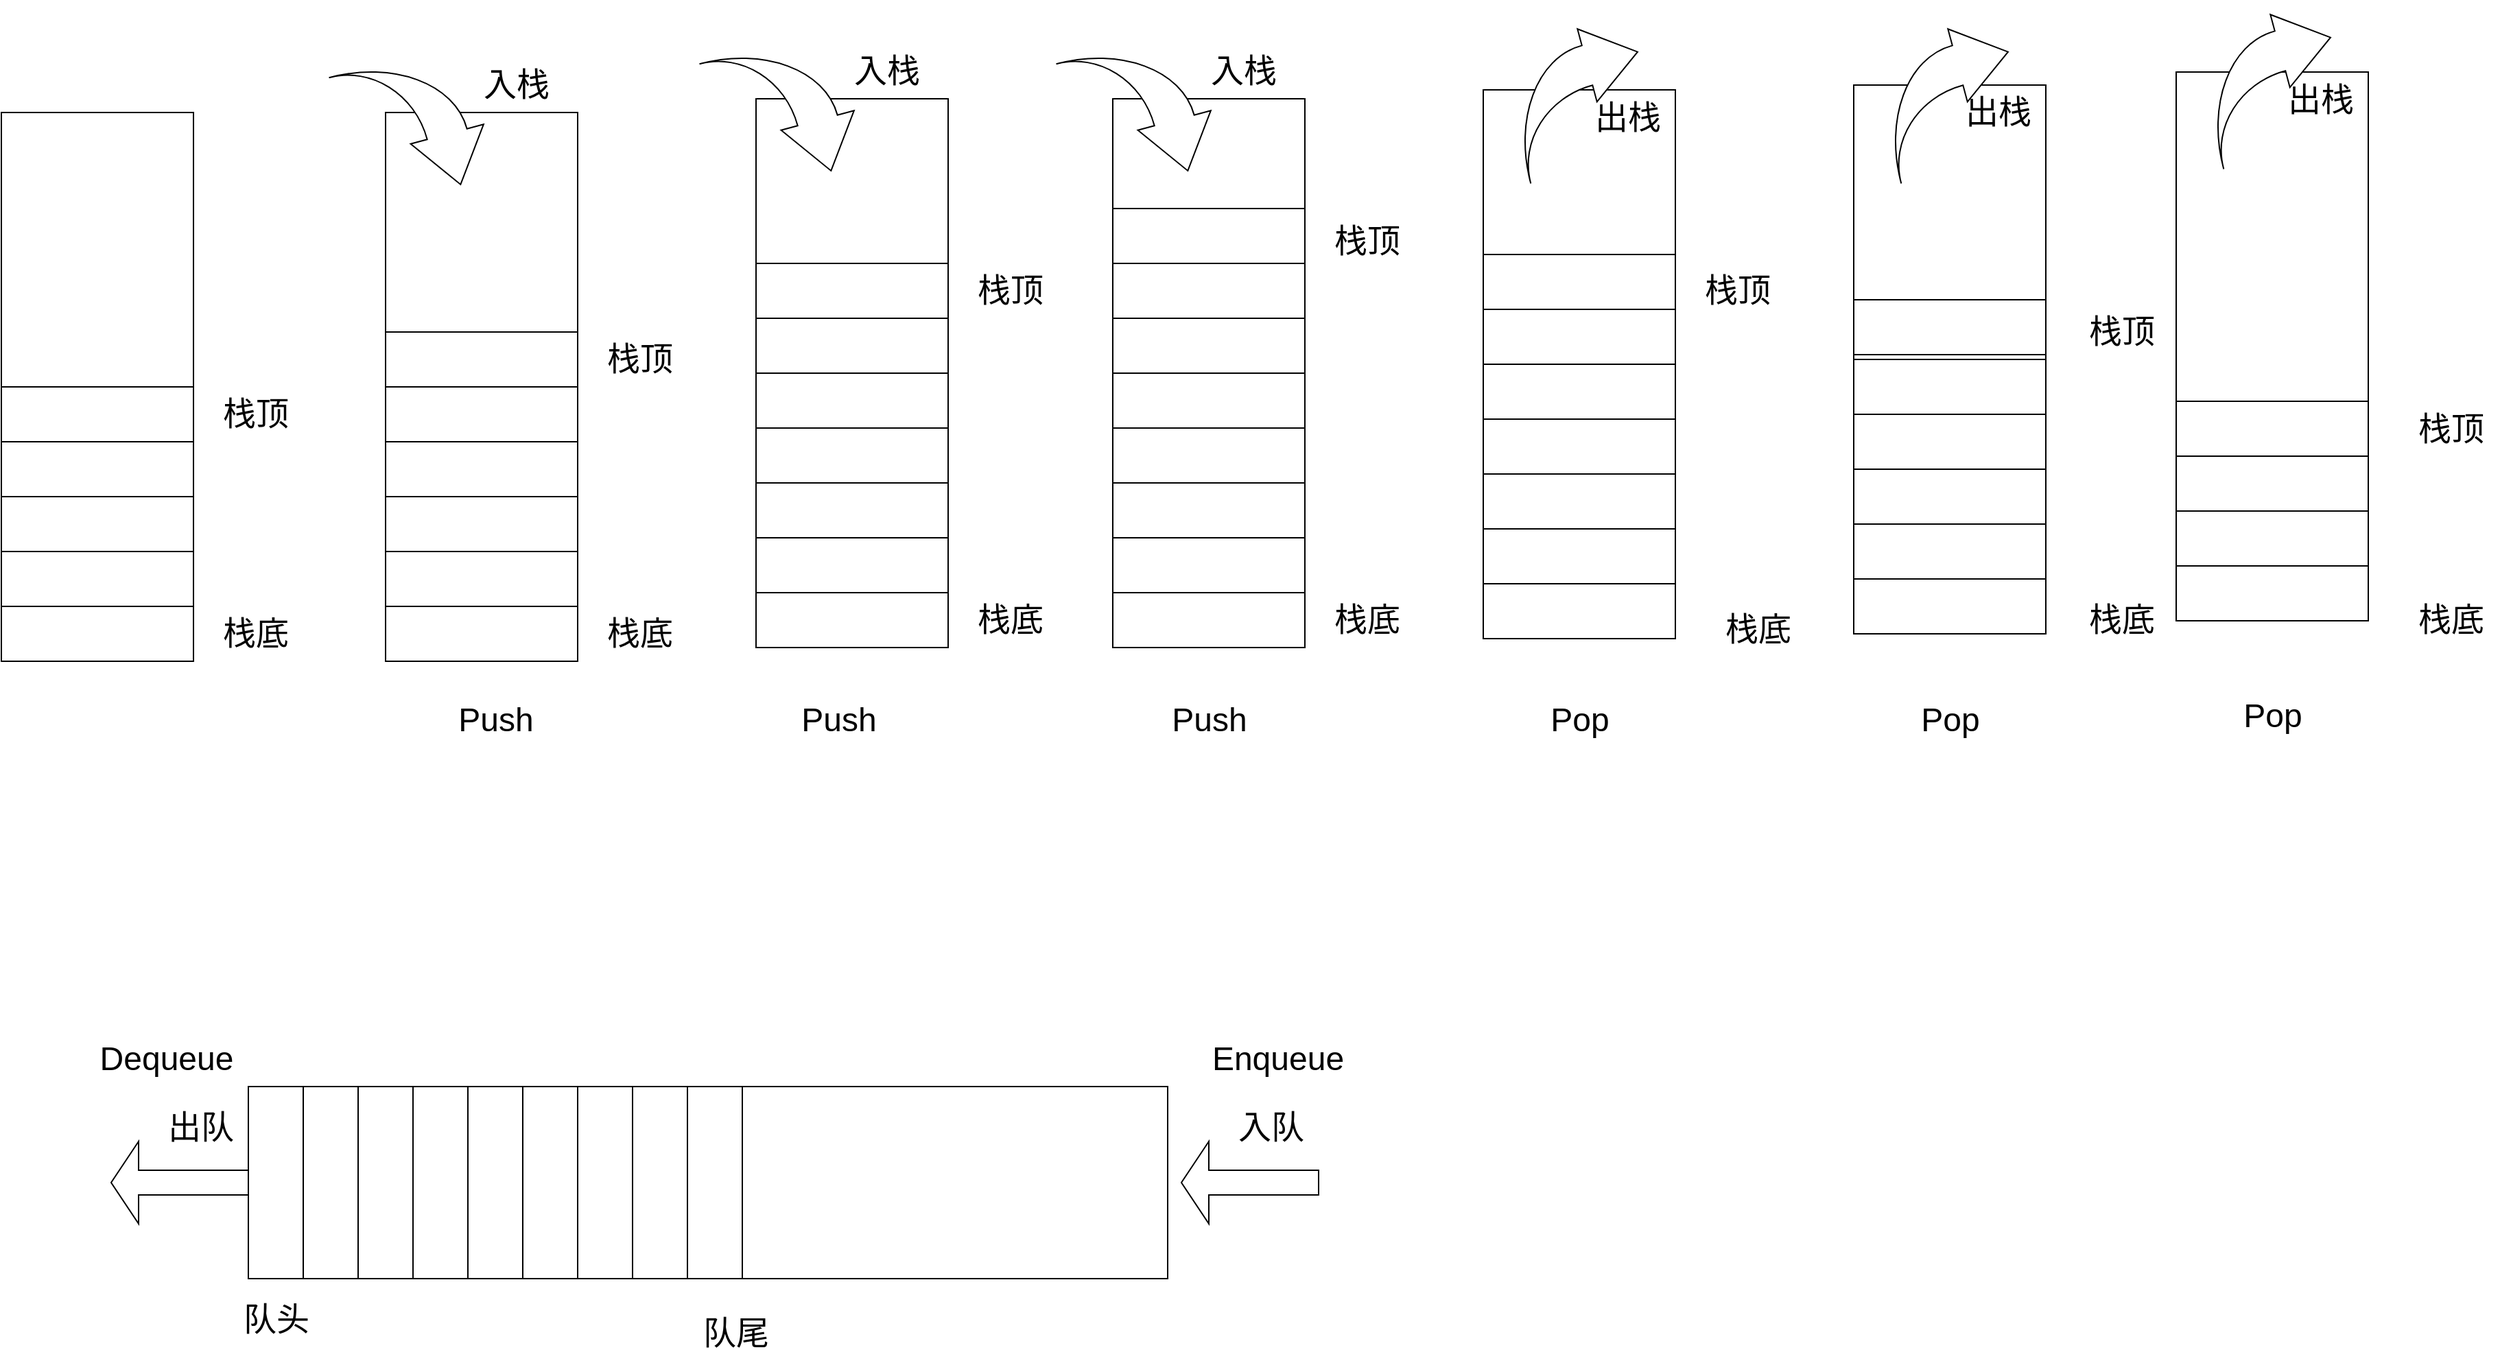 <mxfile version="24.2.5" type="device">
  <diagram name="第 1 页" id="BZMuGqoI7VH7rGd2U8c3">
    <mxGraphModel dx="1102" dy="810" grid="1" gridSize="10" guides="1" tooltips="1" connect="1" arrows="1" fold="1" page="1" pageScale="1" pageWidth="3300" pageHeight="4681" math="0" shadow="0">
      <root>
        <mxCell id="0" />
        <mxCell id="1" parent="0" />
        <mxCell id="l2PJl8eyPoyv5ziFQWxU-7" value="" style="rounded=0;whiteSpace=wrap;html=1;" parent="1" vertex="1">
          <mxGeometry x="130" y="210" width="140" height="400" as="geometry" />
        </mxCell>
        <mxCell id="l2PJl8eyPoyv5ziFQWxU-8" value="" style="rounded=0;whiteSpace=wrap;html=1;" parent="1" vertex="1">
          <mxGeometry x="130" y="570" width="140" height="40" as="geometry" />
        </mxCell>
        <mxCell id="l2PJl8eyPoyv5ziFQWxU-9" value="" style="rounded=0;whiteSpace=wrap;html=1;" parent="1" vertex="1">
          <mxGeometry x="130" y="490" width="140" height="40" as="geometry" />
        </mxCell>
        <mxCell id="l2PJl8eyPoyv5ziFQWxU-10" value="" style="rounded=0;whiteSpace=wrap;html=1;" parent="1" vertex="1">
          <mxGeometry x="130" y="410" width="140" height="40" as="geometry" />
        </mxCell>
        <mxCell id="l2PJl8eyPoyv5ziFQWxU-12" value="&lt;font style=&quot;font-size: 24px;&quot;&gt;栈底&lt;/font&gt;" style="text;html=1;align=center;verticalAlign=middle;resizable=0;points=[];autosize=1;strokeColor=none;fillColor=none;" parent="1" vertex="1">
          <mxGeometry x="280" y="570" width="70" height="40" as="geometry" />
        </mxCell>
        <mxCell id="l2PJl8eyPoyv5ziFQWxU-13" value="&lt;font style=&quot;font-size: 24px;&quot;&gt;栈顶&lt;/font&gt;" style="text;html=1;align=center;verticalAlign=middle;resizable=0;points=[];autosize=1;strokeColor=none;fillColor=none;" parent="1" vertex="1">
          <mxGeometry x="280" y="410" width="70" height="40" as="geometry" />
        </mxCell>
        <mxCell id="l2PJl8eyPoyv5ziFQWxU-14" value="" style="rounded=0;whiteSpace=wrap;html=1;" parent="1" vertex="1">
          <mxGeometry x="410" y="210" width="140" height="400" as="geometry" />
        </mxCell>
        <mxCell id="l2PJl8eyPoyv5ziFQWxU-15" value="" style="rounded=0;whiteSpace=wrap;html=1;" parent="1" vertex="1">
          <mxGeometry x="410" y="570" width="140" height="40" as="geometry" />
        </mxCell>
        <mxCell id="l2PJl8eyPoyv5ziFQWxU-16" value="" style="rounded=0;whiteSpace=wrap;html=1;" parent="1" vertex="1">
          <mxGeometry x="410" y="490" width="140" height="40" as="geometry" />
        </mxCell>
        <mxCell id="l2PJl8eyPoyv5ziFQWxU-17" value="" style="rounded=0;whiteSpace=wrap;html=1;" parent="1" vertex="1">
          <mxGeometry x="410" y="410" width="140" height="40" as="geometry" />
        </mxCell>
        <mxCell id="l2PJl8eyPoyv5ziFQWxU-19" value="&lt;font style=&quot;font-size: 24px;&quot;&gt;栈底&lt;/font&gt;" style="text;html=1;align=center;verticalAlign=middle;resizable=0;points=[];autosize=1;strokeColor=none;fillColor=none;" parent="1" vertex="1">
          <mxGeometry x="560" y="570" width="70" height="40" as="geometry" />
        </mxCell>
        <mxCell id="l2PJl8eyPoyv5ziFQWxU-20" value="&lt;font style=&quot;font-size: 24px;&quot;&gt;栈顶&lt;/font&gt;" style="text;html=1;align=center;verticalAlign=middle;resizable=0;points=[];autosize=1;strokeColor=none;fillColor=none;" parent="1" vertex="1">
          <mxGeometry x="560" y="370" width="70" height="40" as="geometry" />
        </mxCell>
        <mxCell id="l2PJl8eyPoyv5ziFQWxU-21" value="" style="rounded=0;whiteSpace=wrap;html=1;" parent="1" vertex="1">
          <mxGeometry x="1210" y="193.5" width="140" height="400" as="geometry" />
        </mxCell>
        <mxCell id="l2PJl8eyPoyv5ziFQWxU-22" value="" style="rounded=0;whiteSpace=wrap;html=1;" parent="1" vertex="1">
          <mxGeometry x="1210" y="553.5" width="140" height="40" as="geometry" />
        </mxCell>
        <mxCell id="l2PJl8eyPoyv5ziFQWxU-23" value="" style="rounded=0;whiteSpace=wrap;html=1;" parent="1" vertex="1">
          <mxGeometry x="1210" y="473.5" width="140" height="40" as="geometry" />
        </mxCell>
        <mxCell id="l2PJl8eyPoyv5ziFQWxU-24" value="" style="rounded=0;whiteSpace=wrap;html=1;" parent="1" vertex="1">
          <mxGeometry x="1210" y="393.5" width="140" height="40" as="geometry" />
        </mxCell>
        <mxCell id="l2PJl8eyPoyv5ziFQWxU-26" value="&lt;font style=&quot;font-size: 24px;&quot;&gt;栈底&lt;/font&gt;" style="text;html=1;align=center;verticalAlign=middle;resizable=0;points=[];autosize=1;strokeColor=none;fillColor=none;" parent="1" vertex="1">
          <mxGeometry x="1375" y="566.5" width="70" height="40" as="geometry" />
        </mxCell>
        <mxCell id="l2PJl8eyPoyv5ziFQWxU-27" value="&lt;font style=&quot;font-size: 24px;&quot;&gt;栈顶&lt;/font&gt;" style="text;html=1;align=center;verticalAlign=middle;resizable=0;points=[];autosize=1;strokeColor=none;fillColor=none;" parent="1" vertex="1">
          <mxGeometry x="1360" y="320" width="70" height="40" as="geometry" />
        </mxCell>
        <mxCell id="l2PJl8eyPoyv5ziFQWxU-28" value="" style="rounded=0;whiteSpace=wrap;html=1;" parent="1" vertex="1">
          <mxGeometry x="410" y="370" width="140" height="40" as="geometry" />
        </mxCell>
        <mxCell id="l2PJl8eyPoyv5ziFQWxU-31" value="" style="html=1;shadow=0;dashed=0;align=center;verticalAlign=middle;shape=mxgraph.arrows2.jumpInArrow;dy=15;dx=38;arrowHead=55;rotation=75;" parent="1" vertex="1">
          <mxGeometry x="380" y="170" width="100" height="100" as="geometry" />
        </mxCell>
        <mxCell id="l2PJl8eyPoyv5ziFQWxU-32" value="&lt;font style=&quot;font-size: 24px;&quot;&gt;入栈&lt;/font&gt;" style="text;html=1;align=center;verticalAlign=middle;resizable=0;points=[];autosize=1;strokeColor=none;fillColor=none;" parent="1" vertex="1">
          <mxGeometry x="470" y="170" width="70" height="40" as="geometry" />
        </mxCell>
        <mxCell id="l2PJl8eyPoyv5ziFQWxU-34" value="&lt;font style=&quot;font-size: 24px;&quot;&gt;出栈&lt;/font&gt;" style="text;html=1;align=center;verticalAlign=middle;resizable=0;points=[];autosize=1;strokeColor=none;fillColor=none;" parent="1" vertex="1">
          <mxGeometry x="1280" y="193.5" width="70" height="40" as="geometry" />
        </mxCell>
        <mxCell id="l2PJl8eyPoyv5ziFQWxU-35" value="" style="rounded=0;whiteSpace=wrap;html=1;" parent="1" vertex="1">
          <mxGeometry x="680" y="200" width="140" height="400" as="geometry" />
        </mxCell>
        <mxCell id="l2PJl8eyPoyv5ziFQWxU-36" value="" style="rounded=0;whiteSpace=wrap;html=1;" parent="1" vertex="1">
          <mxGeometry x="680" y="560" width="140" height="40" as="geometry" />
        </mxCell>
        <mxCell id="l2PJl8eyPoyv5ziFQWxU-37" value="" style="rounded=0;whiteSpace=wrap;html=1;" parent="1" vertex="1">
          <mxGeometry x="680" y="480" width="140" height="40" as="geometry" />
        </mxCell>
        <mxCell id="l2PJl8eyPoyv5ziFQWxU-38" value="" style="rounded=0;whiteSpace=wrap;html=1;" parent="1" vertex="1">
          <mxGeometry x="680" y="400" width="140" height="40" as="geometry" />
        </mxCell>
        <mxCell id="l2PJl8eyPoyv5ziFQWxU-39" value="&lt;font style=&quot;font-size: 24px;&quot;&gt;栈底&lt;/font&gt;" style="text;html=1;align=center;verticalAlign=middle;resizable=0;points=[];autosize=1;strokeColor=none;fillColor=none;" parent="1" vertex="1">
          <mxGeometry x="830" y="560" width="70" height="40" as="geometry" />
        </mxCell>
        <mxCell id="l2PJl8eyPoyv5ziFQWxU-40" value="&lt;font style=&quot;font-size: 24px;&quot;&gt;栈顶&lt;/font&gt;" style="text;html=1;align=center;verticalAlign=middle;resizable=0;points=[];autosize=1;strokeColor=none;fillColor=none;" parent="1" vertex="1">
          <mxGeometry x="830" y="320" width="70" height="40" as="geometry" />
        </mxCell>
        <mxCell id="l2PJl8eyPoyv5ziFQWxU-41" value="" style="rounded=0;whiteSpace=wrap;html=1;" parent="1" vertex="1">
          <mxGeometry x="680" y="360" width="140" height="40" as="geometry" />
        </mxCell>
        <mxCell id="l2PJl8eyPoyv5ziFQWxU-42" value="" style="html=1;shadow=0;dashed=0;align=center;verticalAlign=middle;shape=mxgraph.arrows2.jumpInArrow;dy=15;dx=38;arrowHead=55;rotation=75;" parent="1" vertex="1">
          <mxGeometry x="650" y="160" width="100" height="100" as="geometry" />
        </mxCell>
        <mxCell id="l2PJl8eyPoyv5ziFQWxU-43" value="&lt;font style=&quot;font-size: 24px;&quot;&gt;入栈&lt;/font&gt;" style="text;html=1;align=center;verticalAlign=middle;resizable=0;points=[];autosize=1;strokeColor=none;fillColor=none;" parent="1" vertex="1">
          <mxGeometry x="740" y="160" width="70" height="40" as="geometry" />
        </mxCell>
        <mxCell id="l2PJl8eyPoyv5ziFQWxU-44" value="" style="rounded=0;whiteSpace=wrap;html=1;" parent="1" vertex="1">
          <mxGeometry x="940" y="200" width="140" height="400" as="geometry" />
        </mxCell>
        <mxCell id="l2PJl8eyPoyv5ziFQWxU-45" value="" style="rounded=0;whiteSpace=wrap;html=1;" parent="1" vertex="1">
          <mxGeometry x="940" y="560" width="140" height="40" as="geometry" />
        </mxCell>
        <mxCell id="l2PJl8eyPoyv5ziFQWxU-46" value="" style="rounded=0;whiteSpace=wrap;html=1;" parent="1" vertex="1">
          <mxGeometry x="940" y="480" width="140" height="40" as="geometry" />
        </mxCell>
        <mxCell id="l2PJl8eyPoyv5ziFQWxU-47" value="" style="rounded=0;whiteSpace=wrap;html=1;" parent="1" vertex="1">
          <mxGeometry x="940" y="400" width="140" height="40" as="geometry" />
        </mxCell>
        <mxCell id="l2PJl8eyPoyv5ziFQWxU-48" value="&lt;font style=&quot;font-size: 24px;&quot;&gt;栈底&lt;/font&gt;" style="text;html=1;align=center;verticalAlign=middle;resizable=0;points=[];autosize=1;strokeColor=none;fillColor=none;" parent="1" vertex="1">
          <mxGeometry x="1090" y="560" width="70" height="40" as="geometry" />
        </mxCell>
        <mxCell id="l2PJl8eyPoyv5ziFQWxU-49" value="&lt;font style=&quot;font-size: 24px;&quot;&gt;栈顶&lt;/font&gt;" style="text;html=1;align=center;verticalAlign=middle;resizable=0;points=[];autosize=1;strokeColor=none;fillColor=none;" parent="1" vertex="1">
          <mxGeometry x="1090" y="283.5" width="70" height="40" as="geometry" />
        </mxCell>
        <mxCell id="l2PJl8eyPoyv5ziFQWxU-50" value="" style="rounded=0;whiteSpace=wrap;html=1;" parent="1" vertex="1">
          <mxGeometry x="940" y="360" width="140" height="40" as="geometry" />
        </mxCell>
        <mxCell id="l2PJl8eyPoyv5ziFQWxU-51" value="" style="html=1;shadow=0;dashed=0;align=center;verticalAlign=middle;shape=mxgraph.arrows2.jumpInArrow;dy=15;dx=38;arrowHead=55;rotation=75;" parent="1" vertex="1">
          <mxGeometry x="910" y="160" width="100" height="100" as="geometry" />
        </mxCell>
        <mxCell id="l2PJl8eyPoyv5ziFQWxU-52" value="&lt;font style=&quot;font-size: 24px;&quot;&gt;入栈&lt;/font&gt;" style="text;html=1;align=center;verticalAlign=middle;resizable=0;points=[];autosize=1;strokeColor=none;fillColor=none;" parent="1" vertex="1">
          <mxGeometry x="1000" y="160" width="70" height="40" as="geometry" />
        </mxCell>
        <mxCell id="l2PJl8eyPoyv5ziFQWxU-53" value="" style="rounded=0;whiteSpace=wrap;html=1;" parent="1" vertex="1">
          <mxGeometry x="680" y="320" width="140" height="40" as="geometry" />
        </mxCell>
        <mxCell id="l2PJl8eyPoyv5ziFQWxU-54" value="" style="rounded=0;whiteSpace=wrap;html=1;" parent="1" vertex="1">
          <mxGeometry x="940" y="320" width="140" height="40" as="geometry" />
        </mxCell>
        <mxCell id="l2PJl8eyPoyv5ziFQWxU-55" value="" style="rounded=0;whiteSpace=wrap;html=1;" parent="1" vertex="1">
          <mxGeometry x="940" y="280" width="140" height="40" as="geometry" />
        </mxCell>
        <mxCell id="l2PJl8eyPoyv5ziFQWxU-56" value="" style="rounded=0;whiteSpace=wrap;html=1;" parent="1" vertex="1">
          <mxGeometry x="1480" y="190" width="140" height="400" as="geometry" />
        </mxCell>
        <mxCell id="l2PJl8eyPoyv5ziFQWxU-57" value="" style="rounded=0;whiteSpace=wrap;html=1;" parent="1" vertex="1">
          <mxGeometry x="1480" y="550" width="140" height="40" as="geometry" />
        </mxCell>
        <mxCell id="l2PJl8eyPoyv5ziFQWxU-58" value="" style="rounded=0;whiteSpace=wrap;html=1;" parent="1" vertex="1">
          <mxGeometry x="1480" y="470" width="140" height="40" as="geometry" />
        </mxCell>
        <mxCell id="l2PJl8eyPoyv5ziFQWxU-59" value="" style="rounded=0;whiteSpace=wrap;html=1;" parent="1" vertex="1">
          <mxGeometry x="1480" y="390" width="140" height="40" as="geometry" />
        </mxCell>
        <mxCell id="l2PJl8eyPoyv5ziFQWxU-60" value="&lt;font style=&quot;font-size: 24px;&quot;&gt;栈底&lt;/font&gt;" style="text;html=1;align=center;verticalAlign=middle;resizable=0;points=[];autosize=1;strokeColor=none;fillColor=none;" parent="1" vertex="1">
          <mxGeometry x="1640" y="560" width="70" height="40" as="geometry" />
        </mxCell>
        <mxCell id="l2PJl8eyPoyv5ziFQWxU-61" value="&lt;font style=&quot;font-size: 24px;&quot;&gt;栈顶&lt;/font&gt;" style="text;html=1;align=center;verticalAlign=middle;resizable=0;points=[];autosize=1;strokeColor=none;fillColor=none;" parent="1" vertex="1">
          <mxGeometry x="1640" y="350" width="70" height="40" as="geometry" />
        </mxCell>
        <mxCell id="l2PJl8eyPoyv5ziFQWxU-62" value="&lt;font style=&quot;font-size: 24px;&quot;&gt;出栈&lt;/font&gt;" style="text;html=1;align=center;verticalAlign=middle;resizable=0;points=[];autosize=1;strokeColor=none;fillColor=none;" parent="1" vertex="1">
          <mxGeometry x="1550" y="190" width="70" height="40" as="geometry" />
        </mxCell>
        <mxCell id="l2PJl8eyPoyv5ziFQWxU-63" value="" style="rounded=0;whiteSpace=wrap;html=1;" parent="1" vertex="1">
          <mxGeometry x="1715" y="180.5" width="140" height="400" as="geometry" />
        </mxCell>
        <mxCell id="l2PJl8eyPoyv5ziFQWxU-64" value="" style="rounded=0;whiteSpace=wrap;html=1;" parent="1" vertex="1">
          <mxGeometry x="1715" y="540.5" width="140" height="40" as="geometry" />
        </mxCell>
        <mxCell id="l2PJl8eyPoyv5ziFQWxU-65" value="" style="rounded=0;whiteSpace=wrap;html=1;" parent="1" vertex="1">
          <mxGeometry x="1715" y="460.5" width="140" height="40" as="geometry" />
        </mxCell>
        <mxCell id="l2PJl8eyPoyv5ziFQWxU-67" value="&lt;font style=&quot;font-size: 24px;&quot;&gt;栈底&lt;/font&gt;" style="text;html=1;align=center;verticalAlign=middle;resizable=0;points=[];autosize=1;strokeColor=none;fillColor=none;" parent="1" vertex="1">
          <mxGeometry x="1880" y="560" width="70" height="40" as="geometry" />
        </mxCell>
        <mxCell id="l2PJl8eyPoyv5ziFQWxU-68" value="&lt;font style=&quot;font-size: 24px;&quot;&gt;栈顶&lt;/font&gt;" style="text;html=1;align=center;verticalAlign=middle;resizable=0;points=[];autosize=1;strokeColor=none;fillColor=none;" parent="1" vertex="1">
          <mxGeometry x="1880" y="420.5" width="70" height="40" as="geometry" />
        </mxCell>
        <mxCell id="l2PJl8eyPoyv5ziFQWxU-69" value="&lt;font style=&quot;font-size: 24px;&quot;&gt;出栈&lt;/font&gt;" style="text;html=1;align=center;verticalAlign=middle;resizable=0;points=[];autosize=1;strokeColor=none;fillColor=none;" parent="1" vertex="1">
          <mxGeometry x="1785" y="180.5" width="70" height="40" as="geometry" />
        </mxCell>
        <mxCell id="l2PJl8eyPoyv5ziFQWxU-70" value="" style="html=1;shadow=0;dashed=0;align=center;verticalAlign=middle;shape=mxgraph.arrows2.jumpInArrow;dy=15;dx=38;arrowHead=55;rotation=-15;" parent="1" vertex="1">
          <mxGeometry x="1230" y="150.5" width="100" height="100" as="geometry" />
        </mxCell>
        <mxCell id="l2PJl8eyPoyv5ziFQWxU-71" value="" style="rounded=0;whiteSpace=wrap;html=1;" parent="1" vertex="1">
          <mxGeometry x="1210" y="353.5" width="140" height="40" as="geometry" />
        </mxCell>
        <mxCell id="l2PJl8eyPoyv5ziFQWxU-72" value="" style="rounded=0;whiteSpace=wrap;html=1;" parent="1" vertex="1">
          <mxGeometry x="1210" y="313.5" width="140" height="40" as="geometry" />
        </mxCell>
        <mxCell id="l2PJl8eyPoyv5ziFQWxU-73" value="" style="rounded=0;whiteSpace=wrap;html=1;" parent="1" vertex="1">
          <mxGeometry x="1480" y="346.5" width="140" height="40" as="geometry" />
        </mxCell>
        <mxCell id="l2PJl8eyPoyv5ziFQWxU-74" value="" style="rounded=0;whiteSpace=wrap;html=1;" parent="1" vertex="1">
          <mxGeometry x="1715" y="420.5" width="140" height="40" as="geometry" />
        </mxCell>
        <mxCell id="l2PJl8eyPoyv5ziFQWxU-75" value="&lt;font style=&quot;font-size: 24px;&quot;&gt;Push&lt;/font&gt;" style="text;html=1;align=center;verticalAlign=middle;resizable=0;points=[];autosize=1;strokeColor=none;fillColor=none;" parent="1" vertex="1">
          <mxGeometry x="700" y="633" width="80" height="40" as="geometry" />
        </mxCell>
        <mxCell id="l2PJl8eyPoyv5ziFQWxU-76" value="&lt;font style=&quot;font-size: 24px;&quot;&gt;Pop&lt;/font&gt;" style="text;html=1;align=center;verticalAlign=middle;resizable=0;points=[];autosize=1;strokeColor=none;fillColor=none;" parent="1" vertex="1">
          <mxGeometry x="1245" y="633" width="70" height="40" as="geometry" />
        </mxCell>
        <mxCell id="l2PJl8eyPoyv5ziFQWxU-77" value="&lt;font style=&quot;font-size: 24px;&quot;&gt;Push&lt;/font&gt;" style="text;html=1;align=center;verticalAlign=middle;resizable=0;points=[];autosize=1;strokeColor=none;fillColor=none;" parent="1" vertex="1">
          <mxGeometry x="970" y="633" width="80" height="40" as="geometry" />
        </mxCell>
        <mxCell id="l2PJl8eyPoyv5ziFQWxU-78" value="&lt;font style=&quot;font-size: 24px;&quot;&gt;Push&lt;/font&gt;" style="text;html=1;align=center;verticalAlign=middle;resizable=0;points=[];autosize=1;strokeColor=none;fillColor=none;" parent="1" vertex="1">
          <mxGeometry x="450" y="633" width="80" height="40" as="geometry" />
        </mxCell>
        <mxCell id="l2PJl8eyPoyv5ziFQWxU-79" value="&lt;font style=&quot;font-size: 24px;&quot;&gt;Pop&lt;/font&gt;" style="text;html=1;align=center;verticalAlign=middle;resizable=0;points=[];autosize=1;strokeColor=none;fillColor=none;" parent="1" vertex="1">
          <mxGeometry x="1515" y="633" width="70" height="40" as="geometry" />
        </mxCell>
        <mxCell id="l2PJl8eyPoyv5ziFQWxU-80" value="&lt;font style=&quot;font-size: 24px;&quot;&gt;Pop&lt;/font&gt;" style="text;html=1;align=center;verticalAlign=middle;resizable=0;points=[];autosize=1;strokeColor=none;fillColor=none;" parent="1" vertex="1">
          <mxGeometry x="1750" y="630" width="70" height="40" as="geometry" />
        </mxCell>
        <mxCell id="l2PJl8eyPoyv5ziFQWxU-81" value="" style="html=1;shadow=0;dashed=0;align=center;verticalAlign=middle;shape=mxgraph.arrows2.jumpInArrow;dy=15;dx=38;arrowHead=55;rotation=-15;" parent="1" vertex="1">
          <mxGeometry x="1500" y="150.5" width="100" height="100" as="geometry" />
        </mxCell>
        <mxCell id="l2PJl8eyPoyv5ziFQWxU-83" value="" style="html=1;shadow=0;dashed=0;align=center;verticalAlign=middle;shape=mxgraph.arrows2.jumpInArrow;dy=15;dx=38;arrowHead=55;rotation=-15;" parent="1" vertex="1">
          <mxGeometry x="1735" y="140" width="100" height="100" as="geometry" />
        </mxCell>
        <mxCell id="l2PJl8eyPoyv5ziFQWxU-84" value="" style="rounded=0;whiteSpace=wrap;html=1;" parent="1" vertex="1">
          <mxGeometry x="310" y="920" width="670" height="140" as="geometry" />
        </mxCell>
        <mxCell id="l2PJl8eyPoyv5ziFQWxU-85" value="" style="rounded=0;whiteSpace=wrap;html=1;" parent="1" vertex="1">
          <mxGeometry x="310" y="920" width="40" height="140" as="geometry" />
        </mxCell>
        <mxCell id="l2PJl8eyPoyv5ziFQWxU-86" value="" style="rounded=0;whiteSpace=wrap;html=1;" parent="1" vertex="1">
          <mxGeometry x="390" y="920" width="40" height="140" as="geometry" />
        </mxCell>
        <mxCell id="l2PJl8eyPoyv5ziFQWxU-87" value="" style="rounded=0;whiteSpace=wrap;html=1;" parent="1" vertex="1">
          <mxGeometry x="470" y="920" width="40" height="140" as="geometry" />
        </mxCell>
        <mxCell id="l2PJl8eyPoyv5ziFQWxU-88" value="" style="rounded=0;whiteSpace=wrap;html=1;" parent="1" vertex="1">
          <mxGeometry x="550" y="920" width="40" height="140" as="geometry" />
        </mxCell>
        <mxCell id="l2PJl8eyPoyv5ziFQWxU-90" value="" style="shape=singleArrow;direction=west;whiteSpace=wrap;html=1;" parent="1" vertex="1">
          <mxGeometry x="990" y="960" width="100" height="60" as="geometry" />
        </mxCell>
        <mxCell id="l2PJl8eyPoyv5ziFQWxU-91" value="" style="shape=singleArrow;direction=west;whiteSpace=wrap;html=1;" parent="1" vertex="1">
          <mxGeometry x="210" y="960" width="100" height="60" as="geometry" />
        </mxCell>
        <mxCell id="l2PJl8eyPoyv5ziFQWxU-92" value="&lt;span style=&quot;font-size: 24px;&quot;&gt;出队&lt;/span&gt;" style="text;html=1;align=center;verticalAlign=middle;resizable=0;points=[];autosize=1;strokeColor=none;fillColor=none;" parent="1" vertex="1">
          <mxGeometry x="240" y="930" width="70" height="40" as="geometry" />
        </mxCell>
        <mxCell id="l2PJl8eyPoyv5ziFQWxU-93" value="&lt;span style=&quot;font-size: 24px;&quot;&gt;入队&lt;/span&gt;" style="text;html=1;align=center;verticalAlign=middle;resizable=0;points=[];autosize=1;strokeColor=none;fillColor=none;" parent="1" vertex="1">
          <mxGeometry x="1020" y="930" width="70" height="40" as="geometry" />
        </mxCell>
        <mxCell id="l2PJl8eyPoyv5ziFQWxU-94" value="&lt;font style=&quot;font-size: 24px;&quot;&gt;Dequeue&lt;/font&gt;" style="text;html=1;align=center;verticalAlign=middle;resizable=0;points=[];autosize=1;strokeColor=none;fillColor=none;" parent="1" vertex="1">
          <mxGeometry x="190" y="880" width="120" height="40" as="geometry" />
        </mxCell>
        <mxCell id="l2PJl8eyPoyv5ziFQWxU-95" value="&lt;font style=&quot;font-size: 24px;&quot;&gt;Enqueue&lt;/font&gt;" style="text;html=1;align=center;verticalAlign=middle;resizable=0;points=[];autosize=1;strokeColor=none;fillColor=none;" parent="1" vertex="1">
          <mxGeometry x="1000" y="880" width="120" height="40" as="geometry" />
        </mxCell>
        <mxCell id="l2PJl8eyPoyv5ziFQWxU-96" value="&lt;font style=&quot;font-size: 24px;&quot;&gt;队头&lt;/font&gt;" style="text;html=1;align=center;verticalAlign=middle;resizable=0;points=[];autosize=1;strokeColor=none;fillColor=none;" parent="1" vertex="1">
          <mxGeometry x="295" y="1070" width="70" height="40" as="geometry" />
        </mxCell>
        <mxCell id="l2PJl8eyPoyv5ziFQWxU-97" value="&lt;span style=&quot;font-size: 24px;&quot;&gt;队尾&lt;/span&gt;" style="text;html=1;align=center;verticalAlign=middle;resizable=0;points=[];autosize=1;strokeColor=none;fillColor=none;" parent="1" vertex="1">
          <mxGeometry x="630" y="1080" width="70" height="40" as="geometry" />
        </mxCell>
        <mxCell id="l2PJl8eyPoyv5ziFQWxU-98" value="" style="rounded=0;whiteSpace=wrap;html=1;" parent="1" vertex="1">
          <mxGeometry x="630" y="920" width="40" height="140" as="geometry" />
        </mxCell>
      </root>
    </mxGraphModel>
  </diagram>
</mxfile>
